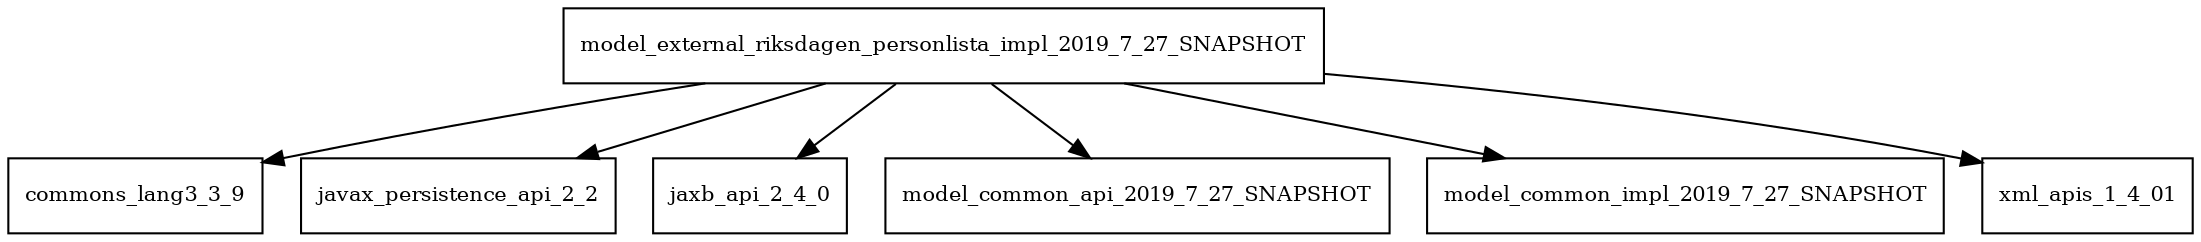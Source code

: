 digraph model_external_riksdagen_personlista_impl_2019_7_27_SNAPSHOT_dependencies {
  node [shape = box, fontsize=10.0];
  model_external_riksdagen_personlista_impl_2019_7_27_SNAPSHOT -> commons_lang3_3_9;
  model_external_riksdagen_personlista_impl_2019_7_27_SNAPSHOT -> javax_persistence_api_2_2;
  model_external_riksdagen_personlista_impl_2019_7_27_SNAPSHOT -> jaxb_api_2_4_0;
  model_external_riksdagen_personlista_impl_2019_7_27_SNAPSHOT -> model_common_api_2019_7_27_SNAPSHOT;
  model_external_riksdagen_personlista_impl_2019_7_27_SNAPSHOT -> model_common_impl_2019_7_27_SNAPSHOT;
  model_external_riksdagen_personlista_impl_2019_7_27_SNAPSHOT -> xml_apis_1_4_01;
}
